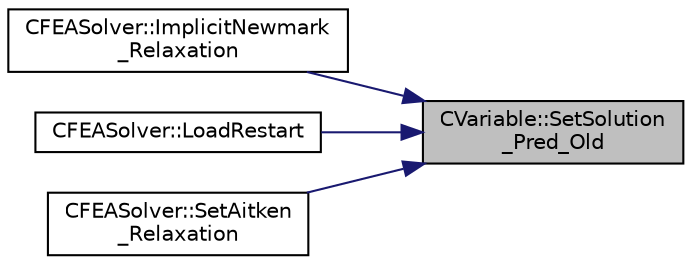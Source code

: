 digraph "CVariable::SetSolution_Pred_Old"
{
 // LATEX_PDF_SIZE
  edge [fontname="Helvetica",fontsize="10",labelfontname="Helvetica",labelfontsize="10"];
  node [fontname="Helvetica",fontsize="10",shape=record];
  rankdir="RL";
  Node1 [label="CVariable::SetSolution\l_Pred_Old",height=0.2,width=0.4,color="black", fillcolor="grey75", style="filled", fontcolor="black",tooltip="A virtual member. Set the value of the old solution."];
  Node1 -> Node2 [dir="back",color="midnightblue",fontsize="10",style="solid",fontname="Helvetica"];
  Node2 [label="CFEASolver::ImplicitNewmark\l_Relaxation",height=0.2,width=0.4,color="black", fillcolor="white", style="filled",URL="$classCFEASolver.html#a57098cba5a845904e6f0219f8e564b18",tooltip="A virtual member."];
  Node1 -> Node3 [dir="back",color="midnightblue",fontsize="10",style="solid",fontname="Helvetica"];
  Node3 [label="CFEASolver::LoadRestart",height=0.2,width=0.4,color="black", fillcolor="white", style="filled",URL="$classCFEASolver.html#ac693299e88dfc4daaf1b2f410ec8351d",tooltip="Load a solution from a restart file."];
  Node1 -> Node4 [dir="back",color="midnightblue",fontsize="10",style="solid",fontname="Helvetica"];
  Node4 [label="CFEASolver::SetAitken\l_Relaxation",height=0.2,width=0.4,color="black", fillcolor="white", style="filled",URL="$classCFEASolver.html#a5b1b860ae2496eca84fc5ba91509147a",tooltip="Aitken's relaxation of the solution."];
}
